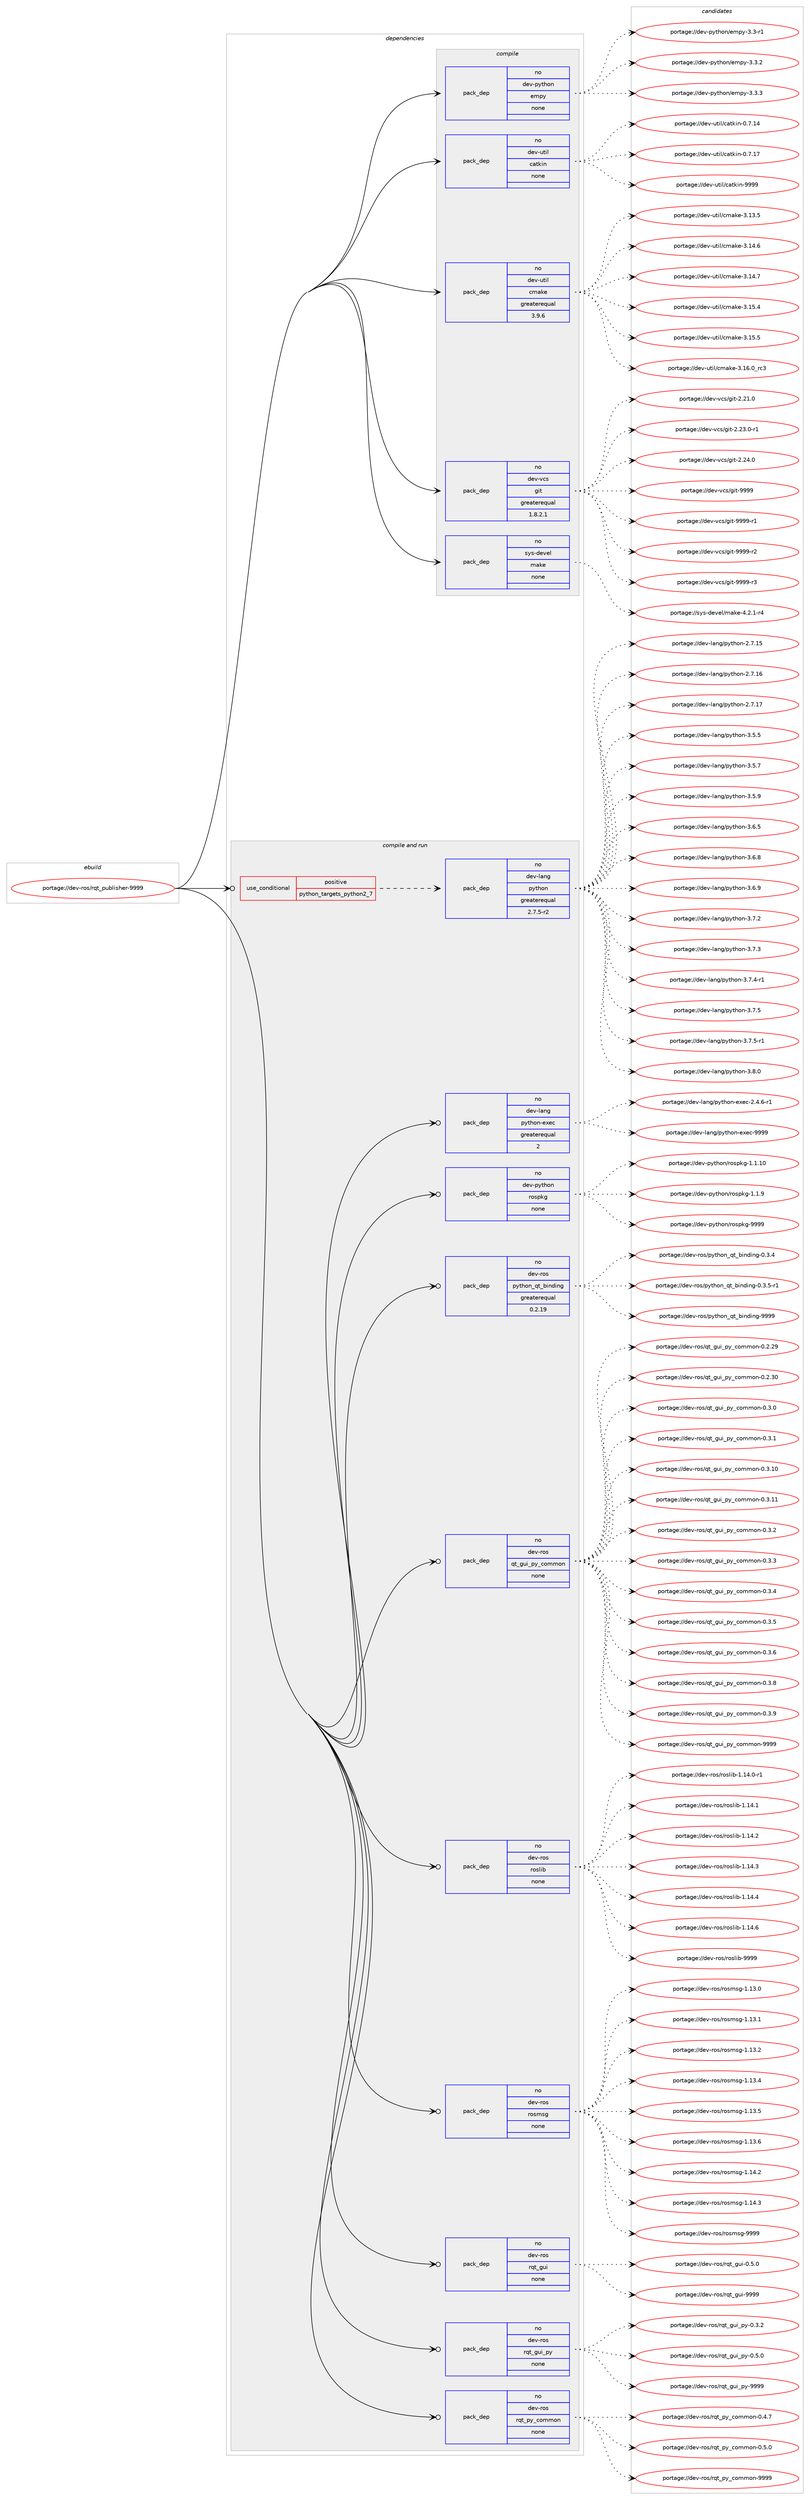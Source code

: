 digraph prolog {

# *************
# Graph options
# *************

newrank=true;
concentrate=true;
compound=true;
graph [rankdir=LR,fontname=Helvetica,fontsize=10,ranksep=1.5];#, ranksep=2.5, nodesep=0.2];
edge  [arrowhead=vee];
node  [fontname=Helvetica,fontsize=10];

# **********
# The ebuild
# **********

subgraph cluster_leftcol {
color=gray;
rank=same;
label=<<i>ebuild</i>>;
id [label="portage://dev-ros/rqt_publisher-9999", color=red, width=4, href="../dev-ros/rqt_publisher-9999.svg"];
}

# ****************
# The dependencies
# ****************

subgraph cluster_midcol {
color=gray;
label=<<i>dependencies</i>>;
subgraph cluster_compile {
fillcolor="#eeeeee";
style=filled;
label=<<i>compile</i>>;
subgraph pack152853 {
dependency200888 [label=<<TABLE BORDER="0" CELLBORDER="1" CELLSPACING="0" CELLPADDING="4" WIDTH="220"><TR><TD ROWSPAN="6" CELLPADDING="30">pack_dep</TD></TR><TR><TD WIDTH="110">no</TD></TR><TR><TD>dev-python</TD></TR><TR><TD>empy</TD></TR><TR><TD>none</TD></TR><TR><TD></TD></TR></TABLE>>, shape=none, color=blue];
}
id:e -> dependency200888:w [weight=20,style="solid",arrowhead="vee"];
subgraph pack152854 {
dependency200889 [label=<<TABLE BORDER="0" CELLBORDER="1" CELLSPACING="0" CELLPADDING="4" WIDTH="220"><TR><TD ROWSPAN="6" CELLPADDING="30">pack_dep</TD></TR><TR><TD WIDTH="110">no</TD></TR><TR><TD>dev-util</TD></TR><TR><TD>catkin</TD></TR><TR><TD>none</TD></TR><TR><TD></TD></TR></TABLE>>, shape=none, color=blue];
}
id:e -> dependency200889:w [weight=20,style="solid",arrowhead="vee"];
subgraph pack152855 {
dependency200890 [label=<<TABLE BORDER="0" CELLBORDER="1" CELLSPACING="0" CELLPADDING="4" WIDTH="220"><TR><TD ROWSPAN="6" CELLPADDING="30">pack_dep</TD></TR><TR><TD WIDTH="110">no</TD></TR><TR><TD>dev-util</TD></TR><TR><TD>cmake</TD></TR><TR><TD>greaterequal</TD></TR><TR><TD>3.9.6</TD></TR></TABLE>>, shape=none, color=blue];
}
id:e -> dependency200890:w [weight=20,style="solid",arrowhead="vee"];
subgraph pack152856 {
dependency200891 [label=<<TABLE BORDER="0" CELLBORDER="1" CELLSPACING="0" CELLPADDING="4" WIDTH="220"><TR><TD ROWSPAN="6" CELLPADDING="30">pack_dep</TD></TR><TR><TD WIDTH="110">no</TD></TR><TR><TD>dev-vcs</TD></TR><TR><TD>git</TD></TR><TR><TD>greaterequal</TD></TR><TR><TD>1.8.2.1</TD></TR></TABLE>>, shape=none, color=blue];
}
id:e -> dependency200891:w [weight=20,style="solid",arrowhead="vee"];
subgraph pack152857 {
dependency200892 [label=<<TABLE BORDER="0" CELLBORDER="1" CELLSPACING="0" CELLPADDING="4" WIDTH="220"><TR><TD ROWSPAN="6" CELLPADDING="30">pack_dep</TD></TR><TR><TD WIDTH="110">no</TD></TR><TR><TD>sys-devel</TD></TR><TR><TD>make</TD></TR><TR><TD>none</TD></TR><TR><TD></TD></TR></TABLE>>, shape=none, color=blue];
}
id:e -> dependency200892:w [weight=20,style="solid",arrowhead="vee"];
}
subgraph cluster_compileandrun {
fillcolor="#eeeeee";
style=filled;
label=<<i>compile and run</i>>;
subgraph cond44609 {
dependency200893 [label=<<TABLE BORDER="0" CELLBORDER="1" CELLSPACING="0" CELLPADDING="4"><TR><TD ROWSPAN="3" CELLPADDING="10">use_conditional</TD></TR><TR><TD>positive</TD></TR><TR><TD>python_targets_python2_7</TD></TR></TABLE>>, shape=none, color=red];
subgraph pack152858 {
dependency200894 [label=<<TABLE BORDER="0" CELLBORDER="1" CELLSPACING="0" CELLPADDING="4" WIDTH="220"><TR><TD ROWSPAN="6" CELLPADDING="30">pack_dep</TD></TR><TR><TD WIDTH="110">no</TD></TR><TR><TD>dev-lang</TD></TR><TR><TD>python</TD></TR><TR><TD>greaterequal</TD></TR><TR><TD>2.7.5-r2</TD></TR></TABLE>>, shape=none, color=blue];
}
dependency200893:e -> dependency200894:w [weight=20,style="dashed",arrowhead="vee"];
}
id:e -> dependency200893:w [weight=20,style="solid",arrowhead="odotvee"];
subgraph pack152859 {
dependency200895 [label=<<TABLE BORDER="0" CELLBORDER="1" CELLSPACING="0" CELLPADDING="4" WIDTH="220"><TR><TD ROWSPAN="6" CELLPADDING="30">pack_dep</TD></TR><TR><TD WIDTH="110">no</TD></TR><TR><TD>dev-lang</TD></TR><TR><TD>python-exec</TD></TR><TR><TD>greaterequal</TD></TR><TR><TD>2</TD></TR></TABLE>>, shape=none, color=blue];
}
id:e -> dependency200895:w [weight=20,style="solid",arrowhead="odotvee"];
subgraph pack152860 {
dependency200896 [label=<<TABLE BORDER="0" CELLBORDER="1" CELLSPACING="0" CELLPADDING="4" WIDTH="220"><TR><TD ROWSPAN="6" CELLPADDING="30">pack_dep</TD></TR><TR><TD WIDTH="110">no</TD></TR><TR><TD>dev-python</TD></TR><TR><TD>rospkg</TD></TR><TR><TD>none</TD></TR><TR><TD></TD></TR></TABLE>>, shape=none, color=blue];
}
id:e -> dependency200896:w [weight=20,style="solid",arrowhead="odotvee"];
subgraph pack152861 {
dependency200897 [label=<<TABLE BORDER="0" CELLBORDER="1" CELLSPACING="0" CELLPADDING="4" WIDTH="220"><TR><TD ROWSPAN="6" CELLPADDING="30">pack_dep</TD></TR><TR><TD WIDTH="110">no</TD></TR><TR><TD>dev-ros</TD></TR><TR><TD>python_qt_binding</TD></TR><TR><TD>greaterequal</TD></TR><TR><TD>0.2.19</TD></TR></TABLE>>, shape=none, color=blue];
}
id:e -> dependency200897:w [weight=20,style="solid",arrowhead="odotvee"];
subgraph pack152862 {
dependency200898 [label=<<TABLE BORDER="0" CELLBORDER="1" CELLSPACING="0" CELLPADDING="4" WIDTH="220"><TR><TD ROWSPAN="6" CELLPADDING="30">pack_dep</TD></TR><TR><TD WIDTH="110">no</TD></TR><TR><TD>dev-ros</TD></TR><TR><TD>qt_gui_py_common</TD></TR><TR><TD>none</TD></TR><TR><TD></TD></TR></TABLE>>, shape=none, color=blue];
}
id:e -> dependency200898:w [weight=20,style="solid",arrowhead="odotvee"];
subgraph pack152863 {
dependency200899 [label=<<TABLE BORDER="0" CELLBORDER="1" CELLSPACING="0" CELLPADDING="4" WIDTH="220"><TR><TD ROWSPAN="6" CELLPADDING="30">pack_dep</TD></TR><TR><TD WIDTH="110">no</TD></TR><TR><TD>dev-ros</TD></TR><TR><TD>roslib</TD></TR><TR><TD>none</TD></TR><TR><TD></TD></TR></TABLE>>, shape=none, color=blue];
}
id:e -> dependency200899:w [weight=20,style="solid",arrowhead="odotvee"];
subgraph pack152864 {
dependency200900 [label=<<TABLE BORDER="0" CELLBORDER="1" CELLSPACING="0" CELLPADDING="4" WIDTH="220"><TR><TD ROWSPAN="6" CELLPADDING="30">pack_dep</TD></TR><TR><TD WIDTH="110">no</TD></TR><TR><TD>dev-ros</TD></TR><TR><TD>rosmsg</TD></TR><TR><TD>none</TD></TR><TR><TD></TD></TR></TABLE>>, shape=none, color=blue];
}
id:e -> dependency200900:w [weight=20,style="solid",arrowhead="odotvee"];
subgraph pack152865 {
dependency200901 [label=<<TABLE BORDER="0" CELLBORDER="1" CELLSPACING="0" CELLPADDING="4" WIDTH="220"><TR><TD ROWSPAN="6" CELLPADDING="30">pack_dep</TD></TR><TR><TD WIDTH="110">no</TD></TR><TR><TD>dev-ros</TD></TR><TR><TD>rqt_gui</TD></TR><TR><TD>none</TD></TR><TR><TD></TD></TR></TABLE>>, shape=none, color=blue];
}
id:e -> dependency200901:w [weight=20,style="solid",arrowhead="odotvee"];
subgraph pack152866 {
dependency200902 [label=<<TABLE BORDER="0" CELLBORDER="1" CELLSPACING="0" CELLPADDING="4" WIDTH="220"><TR><TD ROWSPAN="6" CELLPADDING="30">pack_dep</TD></TR><TR><TD WIDTH="110">no</TD></TR><TR><TD>dev-ros</TD></TR><TR><TD>rqt_gui_py</TD></TR><TR><TD>none</TD></TR><TR><TD></TD></TR></TABLE>>, shape=none, color=blue];
}
id:e -> dependency200902:w [weight=20,style="solid",arrowhead="odotvee"];
subgraph pack152867 {
dependency200903 [label=<<TABLE BORDER="0" CELLBORDER="1" CELLSPACING="0" CELLPADDING="4" WIDTH="220"><TR><TD ROWSPAN="6" CELLPADDING="30">pack_dep</TD></TR><TR><TD WIDTH="110">no</TD></TR><TR><TD>dev-ros</TD></TR><TR><TD>rqt_py_common</TD></TR><TR><TD>none</TD></TR><TR><TD></TD></TR></TABLE>>, shape=none, color=blue];
}
id:e -> dependency200903:w [weight=20,style="solid",arrowhead="odotvee"];
}
subgraph cluster_run {
fillcolor="#eeeeee";
style=filled;
label=<<i>run</i>>;
}
}

# **************
# The candidates
# **************

subgraph cluster_choices {
rank=same;
color=gray;
label=<<i>candidates</i>>;

subgraph choice152853 {
color=black;
nodesep=1;
choiceportage1001011184511212111610411111047101109112121455146514511449 [label="portage://dev-python/empy-3.3-r1", color=red, width=4,href="../dev-python/empy-3.3-r1.svg"];
choiceportage1001011184511212111610411111047101109112121455146514650 [label="portage://dev-python/empy-3.3.2", color=red, width=4,href="../dev-python/empy-3.3.2.svg"];
choiceportage1001011184511212111610411111047101109112121455146514651 [label="portage://dev-python/empy-3.3.3", color=red, width=4,href="../dev-python/empy-3.3.3.svg"];
dependency200888:e -> choiceportage1001011184511212111610411111047101109112121455146514511449:w [style=dotted,weight="100"];
dependency200888:e -> choiceportage1001011184511212111610411111047101109112121455146514650:w [style=dotted,weight="100"];
dependency200888:e -> choiceportage1001011184511212111610411111047101109112121455146514651:w [style=dotted,weight="100"];
}
subgraph choice152854 {
color=black;
nodesep=1;
choiceportage1001011184511711610510847999711610710511045484655464952 [label="portage://dev-util/catkin-0.7.14", color=red, width=4,href="../dev-util/catkin-0.7.14.svg"];
choiceportage1001011184511711610510847999711610710511045484655464955 [label="portage://dev-util/catkin-0.7.17", color=red, width=4,href="../dev-util/catkin-0.7.17.svg"];
choiceportage100101118451171161051084799971161071051104557575757 [label="portage://dev-util/catkin-9999", color=red, width=4,href="../dev-util/catkin-9999.svg"];
dependency200889:e -> choiceportage1001011184511711610510847999711610710511045484655464952:w [style=dotted,weight="100"];
dependency200889:e -> choiceportage1001011184511711610510847999711610710511045484655464955:w [style=dotted,weight="100"];
dependency200889:e -> choiceportage100101118451171161051084799971161071051104557575757:w [style=dotted,weight="100"];
}
subgraph choice152855 {
color=black;
nodesep=1;
choiceportage1001011184511711610510847991099710710145514649514653 [label="portage://dev-util/cmake-3.13.5", color=red, width=4,href="../dev-util/cmake-3.13.5.svg"];
choiceportage1001011184511711610510847991099710710145514649524654 [label="portage://dev-util/cmake-3.14.6", color=red, width=4,href="../dev-util/cmake-3.14.6.svg"];
choiceportage1001011184511711610510847991099710710145514649524655 [label="portage://dev-util/cmake-3.14.7", color=red, width=4,href="../dev-util/cmake-3.14.7.svg"];
choiceportage1001011184511711610510847991099710710145514649534652 [label="portage://dev-util/cmake-3.15.4", color=red, width=4,href="../dev-util/cmake-3.15.4.svg"];
choiceportage1001011184511711610510847991099710710145514649534653 [label="portage://dev-util/cmake-3.15.5", color=red, width=4,href="../dev-util/cmake-3.15.5.svg"];
choiceportage1001011184511711610510847991099710710145514649544648951149951 [label="portage://dev-util/cmake-3.16.0_rc3", color=red, width=4,href="../dev-util/cmake-3.16.0_rc3.svg"];
dependency200890:e -> choiceportage1001011184511711610510847991099710710145514649514653:w [style=dotted,weight="100"];
dependency200890:e -> choiceportage1001011184511711610510847991099710710145514649524654:w [style=dotted,weight="100"];
dependency200890:e -> choiceportage1001011184511711610510847991099710710145514649524655:w [style=dotted,weight="100"];
dependency200890:e -> choiceportage1001011184511711610510847991099710710145514649534652:w [style=dotted,weight="100"];
dependency200890:e -> choiceportage1001011184511711610510847991099710710145514649534653:w [style=dotted,weight="100"];
dependency200890:e -> choiceportage1001011184511711610510847991099710710145514649544648951149951:w [style=dotted,weight="100"];
}
subgraph choice152856 {
color=black;
nodesep=1;
choiceportage10010111845118991154710310511645504650494648 [label="portage://dev-vcs/git-2.21.0", color=red, width=4,href="../dev-vcs/git-2.21.0.svg"];
choiceportage100101118451189911547103105116455046505146484511449 [label="portage://dev-vcs/git-2.23.0-r1", color=red, width=4,href="../dev-vcs/git-2.23.0-r1.svg"];
choiceportage10010111845118991154710310511645504650524648 [label="portage://dev-vcs/git-2.24.0", color=red, width=4,href="../dev-vcs/git-2.24.0.svg"];
choiceportage1001011184511899115471031051164557575757 [label="portage://dev-vcs/git-9999", color=red, width=4,href="../dev-vcs/git-9999.svg"];
choiceportage10010111845118991154710310511645575757574511449 [label="portage://dev-vcs/git-9999-r1", color=red, width=4,href="../dev-vcs/git-9999-r1.svg"];
choiceportage10010111845118991154710310511645575757574511450 [label="portage://dev-vcs/git-9999-r2", color=red, width=4,href="../dev-vcs/git-9999-r2.svg"];
choiceportage10010111845118991154710310511645575757574511451 [label="portage://dev-vcs/git-9999-r3", color=red, width=4,href="../dev-vcs/git-9999-r3.svg"];
dependency200891:e -> choiceportage10010111845118991154710310511645504650494648:w [style=dotted,weight="100"];
dependency200891:e -> choiceportage100101118451189911547103105116455046505146484511449:w [style=dotted,weight="100"];
dependency200891:e -> choiceportage10010111845118991154710310511645504650524648:w [style=dotted,weight="100"];
dependency200891:e -> choiceportage1001011184511899115471031051164557575757:w [style=dotted,weight="100"];
dependency200891:e -> choiceportage10010111845118991154710310511645575757574511449:w [style=dotted,weight="100"];
dependency200891:e -> choiceportage10010111845118991154710310511645575757574511450:w [style=dotted,weight="100"];
dependency200891:e -> choiceportage10010111845118991154710310511645575757574511451:w [style=dotted,weight="100"];
}
subgraph choice152857 {
color=black;
nodesep=1;
choiceportage1151211154510010111810110847109971071014552465046494511452 [label="portage://sys-devel/make-4.2.1-r4", color=red, width=4,href="../sys-devel/make-4.2.1-r4.svg"];
dependency200892:e -> choiceportage1151211154510010111810110847109971071014552465046494511452:w [style=dotted,weight="100"];
}
subgraph choice152858 {
color=black;
nodesep=1;
choiceportage10010111845108971101034711212111610411111045504655464953 [label="portage://dev-lang/python-2.7.15", color=red, width=4,href="../dev-lang/python-2.7.15.svg"];
choiceportage10010111845108971101034711212111610411111045504655464954 [label="portage://dev-lang/python-2.7.16", color=red, width=4,href="../dev-lang/python-2.7.16.svg"];
choiceportage10010111845108971101034711212111610411111045504655464955 [label="portage://dev-lang/python-2.7.17", color=red, width=4,href="../dev-lang/python-2.7.17.svg"];
choiceportage100101118451089711010347112121116104111110455146534653 [label="portage://dev-lang/python-3.5.5", color=red, width=4,href="../dev-lang/python-3.5.5.svg"];
choiceportage100101118451089711010347112121116104111110455146534655 [label="portage://dev-lang/python-3.5.7", color=red, width=4,href="../dev-lang/python-3.5.7.svg"];
choiceportage100101118451089711010347112121116104111110455146534657 [label="portage://dev-lang/python-3.5.9", color=red, width=4,href="../dev-lang/python-3.5.9.svg"];
choiceportage100101118451089711010347112121116104111110455146544653 [label="portage://dev-lang/python-3.6.5", color=red, width=4,href="../dev-lang/python-3.6.5.svg"];
choiceportage100101118451089711010347112121116104111110455146544656 [label="portage://dev-lang/python-3.6.8", color=red, width=4,href="../dev-lang/python-3.6.8.svg"];
choiceportage100101118451089711010347112121116104111110455146544657 [label="portage://dev-lang/python-3.6.9", color=red, width=4,href="../dev-lang/python-3.6.9.svg"];
choiceportage100101118451089711010347112121116104111110455146554650 [label="portage://dev-lang/python-3.7.2", color=red, width=4,href="../dev-lang/python-3.7.2.svg"];
choiceportage100101118451089711010347112121116104111110455146554651 [label="portage://dev-lang/python-3.7.3", color=red, width=4,href="../dev-lang/python-3.7.3.svg"];
choiceportage1001011184510897110103471121211161041111104551465546524511449 [label="portage://dev-lang/python-3.7.4-r1", color=red, width=4,href="../dev-lang/python-3.7.4-r1.svg"];
choiceportage100101118451089711010347112121116104111110455146554653 [label="portage://dev-lang/python-3.7.5", color=red, width=4,href="../dev-lang/python-3.7.5.svg"];
choiceportage1001011184510897110103471121211161041111104551465546534511449 [label="portage://dev-lang/python-3.7.5-r1", color=red, width=4,href="../dev-lang/python-3.7.5-r1.svg"];
choiceportage100101118451089711010347112121116104111110455146564648 [label="portage://dev-lang/python-3.8.0", color=red, width=4,href="../dev-lang/python-3.8.0.svg"];
dependency200894:e -> choiceportage10010111845108971101034711212111610411111045504655464953:w [style=dotted,weight="100"];
dependency200894:e -> choiceportage10010111845108971101034711212111610411111045504655464954:w [style=dotted,weight="100"];
dependency200894:e -> choiceportage10010111845108971101034711212111610411111045504655464955:w [style=dotted,weight="100"];
dependency200894:e -> choiceportage100101118451089711010347112121116104111110455146534653:w [style=dotted,weight="100"];
dependency200894:e -> choiceportage100101118451089711010347112121116104111110455146534655:w [style=dotted,weight="100"];
dependency200894:e -> choiceportage100101118451089711010347112121116104111110455146534657:w [style=dotted,weight="100"];
dependency200894:e -> choiceportage100101118451089711010347112121116104111110455146544653:w [style=dotted,weight="100"];
dependency200894:e -> choiceportage100101118451089711010347112121116104111110455146544656:w [style=dotted,weight="100"];
dependency200894:e -> choiceportage100101118451089711010347112121116104111110455146544657:w [style=dotted,weight="100"];
dependency200894:e -> choiceportage100101118451089711010347112121116104111110455146554650:w [style=dotted,weight="100"];
dependency200894:e -> choiceportage100101118451089711010347112121116104111110455146554651:w [style=dotted,weight="100"];
dependency200894:e -> choiceportage1001011184510897110103471121211161041111104551465546524511449:w [style=dotted,weight="100"];
dependency200894:e -> choiceportage100101118451089711010347112121116104111110455146554653:w [style=dotted,weight="100"];
dependency200894:e -> choiceportage1001011184510897110103471121211161041111104551465546534511449:w [style=dotted,weight="100"];
dependency200894:e -> choiceportage100101118451089711010347112121116104111110455146564648:w [style=dotted,weight="100"];
}
subgraph choice152859 {
color=black;
nodesep=1;
choiceportage10010111845108971101034711212111610411111045101120101994550465246544511449 [label="portage://dev-lang/python-exec-2.4.6-r1", color=red, width=4,href="../dev-lang/python-exec-2.4.6-r1.svg"];
choiceportage10010111845108971101034711212111610411111045101120101994557575757 [label="portage://dev-lang/python-exec-9999", color=red, width=4,href="../dev-lang/python-exec-9999.svg"];
dependency200895:e -> choiceportage10010111845108971101034711212111610411111045101120101994550465246544511449:w [style=dotted,weight="100"];
dependency200895:e -> choiceportage10010111845108971101034711212111610411111045101120101994557575757:w [style=dotted,weight="100"];
}
subgraph choice152860 {
color=black;
nodesep=1;
choiceportage100101118451121211161041111104711411111511210710345494649464948 [label="portage://dev-python/rospkg-1.1.10", color=red, width=4,href="../dev-python/rospkg-1.1.10.svg"];
choiceportage1001011184511212111610411111047114111115112107103454946494657 [label="portage://dev-python/rospkg-1.1.9", color=red, width=4,href="../dev-python/rospkg-1.1.9.svg"];
choiceportage10010111845112121116104111110471141111151121071034557575757 [label="portage://dev-python/rospkg-9999", color=red, width=4,href="../dev-python/rospkg-9999.svg"];
dependency200896:e -> choiceportage100101118451121211161041111104711411111511210710345494649464948:w [style=dotted,weight="100"];
dependency200896:e -> choiceportage1001011184511212111610411111047114111115112107103454946494657:w [style=dotted,weight="100"];
dependency200896:e -> choiceportage10010111845112121116104111110471141111151121071034557575757:w [style=dotted,weight="100"];
}
subgraph choice152861 {
color=black;
nodesep=1;
choiceportage1001011184511411111547112121116104111110951131169598105110100105110103454846514652 [label="portage://dev-ros/python_qt_binding-0.3.4", color=red, width=4,href="../dev-ros/python_qt_binding-0.3.4.svg"];
choiceportage10010111845114111115471121211161041111109511311695981051101001051101034548465146534511449 [label="portage://dev-ros/python_qt_binding-0.3.5-r1", color=red, width=4,href="../dev-ros/python_qt_binding-0.3.5-r1.svg"];
choiceportage10010111845114111115471121211161041111109511311695981051101001051101034557575757 [label="portage://dev-ros/python_qt_binding-9999", color=red, width=4,href="../dev-ros/python_qt_binding-9999.svg"];
dependency200897:e -> choiceportage1001011184511411111547112121116104111110951131169598105110100105110103454846514652:w [style=dotted,weight="100"];
dependency200897:e -> choiceportage10010111845114111115471121211161041111109511311695981051101001051101034548465146534511449:w [style=dotted,weight="100"];
dependency200897:e -> choiceportage10010111845114111115471121211161041111109511311695981051101001051101034557575757:w [style=dotted,weight="100"];
}
subgraph choice152862 {
color=black;
nodesep=1;
choiceportage10010111845114111115471131169510311710595112121959911110910911111045484650465057 [label="portage://dev-ros/qt_gui_py_common-0.2.29", color=red, width=4,href="../dev-ros/qt_gui_py_common-0.2.29.svg"];
choiceportage10010111845114111115471131169510311710595112121959911110910911111045484650465148 [label="portage://dev-ros/qt_gui_py_common-0.2.30", color=red, width=4,href="../dev-ros/qt_gui_py_common-0.2.30.svg"];
choiceportage100101118451141111154711311695103117105951121219599111109109111110454846514648 [label="portage://dev-ros/qt_gui_py_common-0.3.0", color=red, width=4,href="../dev-ros/qt_gui_py_common-0.3.0.svg"];
choiceportage100101118451141111154711311695103117105951121219599111109109111110454846514649 [label="portage://dev-ros/qt_gui_py_common-0.3.1", color=red, width=4,href="../dev-ros/qt_gui_py_common-0.3.1.svg"];
choiceportage10010111845114111115471131169510311710595112121959911110910911111045484651464948 [label="portage://dev-ros/qt_gui_py_common-0.3.10", color=red, width=4,href="../dev-ros/qt_gui_py_common-0.3.10.svg"];
choiceportage10010111845114111115471131169510311710595112121959911110910911111045484651464949 [label="portage://dev-ros/qt_gui_py_common-0.3.11", color=red, width=4,href="../dev-ros/qt_gui_py_common-0.3.11.svg"];
choiceportage100101118451141111154711311695103117105951121219599111109109111110454846514650 [label="portage://dev-ros/qt_gui_py_common-0.3.2", color=red, width=4,href="../dev-ros/qt_gui_py_common-0.3.2.svg"];
choiceportage100101118451141111154711311695103117105951121219599111109109111110454846514651 [label="portage://dev-ros/qt_gui_py_common-0.3.3", color=red, width=4,href="../dev-ros/qt_gui_py_common-0.3.3.svg"];
choiceportage100101118451141111154711311695103117105951121219599111109109111110454846514652 [label="portage://dev-ros/qt_gui_py_common-0.3.4", color=red, width=4,href="../dev-ros/qt_gui_py_common-0.3.4.svg"];
choiceportage100101118451141111154711311695103117105951121219599111109109111110454846514653 [label="portage://dev-ros/qt_gui_py_common-0.3.5", color=red, width=4,href="../dev-ros/qt_gui_py_common-0.3.5.svg"];
choiceportage100101118451141111154711311695103117105951121219599111109109111110454846514654 [label="portage://dev-ros/qt_gui_py_common-0.3.6", color=red, width=4,href="../dev-ros/qt_gui_py_common-0.3.6.svg"];
choiceportage100101118451141111154711311695103117105951121219599111109109111110454846514656 [label="portage://dev-ros/qt_gui_py_common-0.3.8", color=red, width=4,href="../dev-ros/qt_gui_py_common-0.3.8.svg"];
choiceportage100101118451141111154711311695103117105951121219599111109109111110454846514657 [label="portage://dev-ros/qt_gui_py_common-0.3.9", color=red, width=4,href="../dev-ros/qt_gui_py_common-0.3.9.svg"];
choiceportage1001011184511411111547113116951031171059511212195991111091091111104557575757 [label="portage://dev-ros/qt_gui_py_common-9999", color=red, width=4,href="../dev-ros/qt_gui_py_common-9999.svg"];
dependency200898:e -> choiceportage10010111845114111115471131169510311710595112121959911110910911111045484650465057:w [style=dotted,weight="100"];
dependency200898:e -> choiceportage10010111845114111115471131169510311710595112121959911110910911111045484650465148:w [style=dotted,weight="100"];
dependency200898:e -> choiceportage100101118451141111154711311695103117105951121219599111109109111110454846514648:w [style=dotted,weight="100"];
dependency200898:e -> choiceportage100101118451141111154711311695103117105951121219599111109109111110454846514649:w [style=dotted,weight="100"];
dependency200898:e -> choiceportage10010111845114111115471131169510311710595112121959911110910911111045484651464948:w [style=dotted,weight="100"];
dependency200898:e -> choiceportage10010111845114111115471131169510311710595112121959911110910911111045484651464949:w [style=dotted,weight="100"];
dependency200898:e -> choiceportage100101118451141111154711311695103117105951121219599111109109111110454846514650:w [style=dotted,weight="100"];
dependency200898:e -> choiceportage100101118451141111154711311695103117105951121219599111109109111110454846514651:w [style=dotted,weight="100"];
dependency200898:e -> choiceportage100101118451141111154711311695103117105951121219599111109109111110454846514652:w [style=dotted,weight="100"];
dependency200898:e -> choiceportage100101118451141111154711311695103117105951121219599111109109111110454846514653:w [style=dotted,weight="100"];
dependency200898:e -> choiceportage100101118451141111154711311695103117105951121219599111109109111110454846514654:w [style=dotted,weight="100"];
dependency200898:e -> choiceportage100101118451141111154711311695103117105951121219599111109109111110454846514656:w [style=dotted,weight="100"];
dependency200898:e -> choiceportage100101118451141111154711311695103117105951121219599111109109111110454846514657:w [style=dotted,weight="100"];
dependency200898:e -> choiceportage1001011184511411111547113116951031171059511212195991111091091111104557575757:w [style=dotted,weight="100"];
}
subgraph choice152863 {
color=black;
nodesep=1;
choiceportage100101118451141111154711411111510810598454946495246484511449 [label="portage://dev-ros/roslib-1.14.0-r1", color=red, width=4,href="../dev-ros/roslib-1.14.0-r1.svg"];
choiceportage10010111845114111115471141111151081059845494649524649 [label="portage://dev-ros/roslib-1.14.1", color=red, width=4,href="../dev-ros/roslib-1.14.1.svg"];
choiceportage10010111845114111115471141111151081059845494649524650 [label="portage://dev-ros/roslib-1.14.2", color=red, width=4,href="../dev-ros/roslib-1.14.2.svg"];
choiceportage10010111845114111115471141111151081059845494649524651 [label="portage://dev-ros/roslib-1.14.3", color=red, width=4,href="../dev-ros/roslib-1.14.3.svg"];
choiceportage10010111845114111115471141111151081059845494649524652 [label="portage://dev-ros/roslib-1.14.4", color=red, width=4,href="../dev-ros/roslib-1.14.4.svg"];
choiceportage10010111845114111115471141111151081059845494649524654 [label="portage://dev-ros/roslib-1.14.6", color=red, width=4,href="../dev-ros/roslib-1.14.6.svg"];
choiceportage1001011184511411111547114111115108105984557575757 [label="portage://dev-ros/roslib-9999", color=red, width=4,href="../dev-ros/roslib-9999.svg"];
dependency200899:e -> choiceportage100101118451141111154711411111510810598454946495246484511449:w [style=dotted,weight="100"];
dependency200899:e -> choiceportage10010111845114111115471141111151081059845494649524649:w [style=dotted,weight="100"];
dependency200899:e -> choiceportage10010111845114111115471141111151081059845494649524650:w [style=dotted,weight="100"];
dependency200899:e -> choiceportage10010111845114111115471141111151081059845494649524651:w [style=dotted,weight="100"];
dependency200899:e -> choiceportage10010111845114111115471141111151081059845494649524652:w [style=dotted,weight="100"];
dependency200899:e -> choiceportage10010111845114111115471141111151081059845494649524654:w [style=dotted,weight="100"];
dependency200899:e -> choiceportage1001011184511411111547114111115108105984557575757:w [style=dotted,weight="100"];
}
subgraph choice152864 {
color=black;
nodesep=1;
choiceportage100101118451141111154711411111510911510345494649514648 [label="portage://dev-ros/rosmsg-1.13.0", color=red, width=4,href="../dev-ros/rosmsg-1.13.0.svg"];
choiceportage100101118451141111154711411111510911510345494649514649 [label="portage://dev-ros/rosmsg-1.13.1", color=red, width=4,href="../dev-ros/rosmsg-1.13.1.svg"];
choiceportage100101118451141111154711411111510911510345494649514650 [label="portage://dev-ros/rosmsg-1.13.2", color=red, width=4,href="../dev-ros/rosmsg-1.13.2.svg"];
choiceportage100101118451141111154711411111510911510345494649514652 [label="portage://dev-ros/rosmsg-1.13.4", color=red, width=4,href="../dev-ros/rosmsg-1.13.4.svg"];
choiceportage100101118451141111154711411111510911510345494649514653 [label="portage://dev-ros/rosmsg-1.13.5", color=red, width=4,href="../dev-ros/rosmsg-1.13.5.svg"];
choiceportage100101118451141111154711411111510911510345494649514654 [label="portage://dev-ros/rosmsg-1.13.6", color=red, width=4,href="../dev-ros/rosmsg-1.13.6.svg"];
choiceportage100101118451141111154711411111510911510345494649524650 [label="portage://dev-ros/rosmsg-1.14.2", color=red, width=4,href="../dev-ros/rosmsg-1.14.2.svg"];
choiceportage100101118451141111154711411111510911510345494649524651 [label="portage://dev-ros/rosmsg-1.14.3", color=red, width=4,href="../dev-ros/rosmsg-1.14.3.svg"];
choiceportage10010111845114111115471141111151091151034557575757 [label="portage://dev-ros/rosmsg-9999", color=red, width=4,href="../dev-ros/rosmsg-9999.svg"];
dependency200900:e -> choiceportage100101118451141111154711411111510911510345494649514648:w [style=dotted,weight="100"];
dependency200900:e -> choiceportage100101118451141111154711411111510911510345494649514649:w [style=dotted,weight="100"];
dependency200900:e -> choiceportage100101118451141111154711411111510911510345494649514650:w [style=dotted,weight="100"];
dependency200900:e -> choiceportage100101118451141111154711411111510911510345494649514652:w [style=dotted,weight="100"];
dependency200900:e -> choiceportage100101118451141111154711411111510911510345494649514653:w [style=dotted,weight="100"];
dependency200900:e -> choiceportage100101118451141111154711411111510911510345494649514654:w [style=dotted,weight="100"];
dependency200900:e -> choiceportage100101118451141111154711411111510911510345494649524650:w [style=dotted,weight="100"];
dependency200900:e -> choiceportage100101118451141111154711411111510911510345494649524651:w [style=dotted,weight="100"];
dependency200900:e -> choiceportage10010111845114111115471141111151091151034557575757:w [style=dotted,weight="100"];
}
subgraph choice152865 {
color=black;
nodesep=1;
choiceportage100101118451141111154711411311695103117105454846534648 [label="portage://dev-ros/rqt_gui-0.5.0", color=red, width=4,href="../dev-ros/rqt_gui-0.5.0.svg"];
choiceportage1001011184511411111547114113116951031171054557575757 [label="portage://dev-ros/rqt_gui-9999", color=red, width=4,href="../dev-ros/rqt_gui-9999.svg"];
dependency200901:e -> choiceportage100101118451141111154711411311695103117105454846534648:w [style=dotted,weight="100"];
dependency200901:e -> choiceportage1001011184511411111547114113116951031171054557575757:w [style=dotted,weight="100"];
}
subgraph choice152866 {
color=black;
nodesep=1;
choiceportage10010111845114111115471141131169510311710595112121454846514650 [label="portage://dev-ros/rqt_gui_py-0.3.2", color=red, width=4,href="../dev-ros/rqt_gui_py-0.3.2.svg"];
choiceportage10010111845114111115471141131169510311710595112121454846534648 [label="portage://dev-ros/rqt_gui_py-0.5.0", color=red, width=4,href="../dev-ros/rqt_gui_py-0.5.0.svg"];
choiceportage100101118451141111154711411311695103117105951121214557575757 [label="portage://dev-ros/rqt_gui_py-9999", color=red, width=4,href="../dev-ros/rqt_gui_py-9999.svg"];
dependency200902:e -> choiceportage10010111845114111115471141131169510311710595112121454846514650:w [style=dotted,weight="100"];
dependency200902:e -> choiceportage10010111845114111115471141131169510311710595112121454846534648:w [style=dotted,weight="100"];
dependency200902:e -> choiceportage100101118451141111154711411311695103117105951121214557575757:w [style=dotted,weight="100"];
}
subgraph choice152867 {
color=black;
nodesep=1;
choiceportage1001011184511411111547114113116951121219599111109109111110454846524655 [label="portage://dev-ros/rqt_py_common-0.4.7", color=red, width=4,href="../dev-ros/rqt_py_common-0.4.7.svg"];
choiceportage1001011184511411111547114113116951121219599111109109111110454846534648 [label="portage://dev-ros/rqt_py_common-0.5.0", color=red, width=4,href="../dev-ros/rqt_py_common-0.5.0.svg"];
choiceportage10010111845114111115471141131169511212195991111091091111104557575757 [label="portage://dev-ros/rqt_py_common-9999", color=red, width=4,href="../dev-ros/rqt_py_common-9999.svg"];
dependency200903:e -> choiceportage1001011184511411111547114113116951121219599111109109111110454846524655:w [style=dotted,weight="100"];
dependency200903:e -> choiceportage1001011184511411111547114113116951121219599111109109111110454846534648:w [style=dotted,weight="100"];
dependency200903:e -> choiceportage10010111845114111115471141131169511212195991111091091111104557575757:w [style=dotted,weight="100"];
}
}

}

